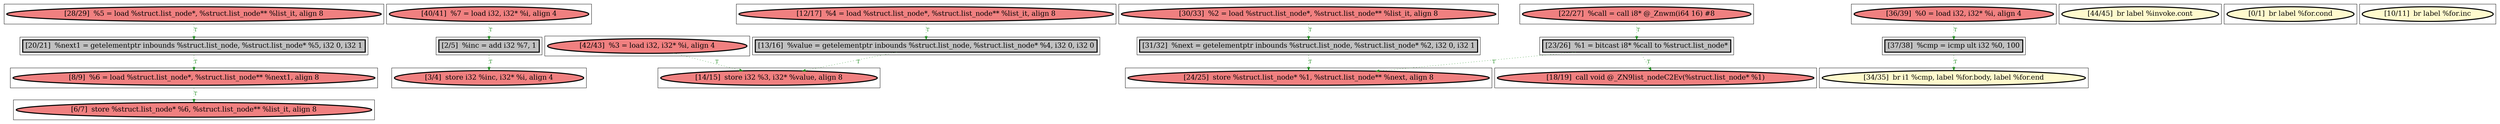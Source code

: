 
digraph G {



node885->node890 [style=dotted,color=forestgreen,label="T",fontcolor=forestgreen ]
node873->node882 [style=dotted,color=forestgreen,label="T",fontcolor=forestgreen ]
node875->node874 [style=dotted,color=forestgreen,label="T",fontcolor=forestgreen ]
node894->node876 [style=dotted,color=forestgreen,label="T",fontcolor=forestgreen ]
node884->node887 [style=dotted,color=forestgreen,label="T",fontcolor=forestgreen ]
node887->node889 [style=dotted,color=forestgreen,label="T",fontcolor=forestgreen ]
node881->node876 [style=dotted,color=forestgreen,label="T",fontcolor=forestgreen ]
node886->node888 [style=dotted,color=forestgreen,label="T",fontcolor=forestgreen ]
node888->node893 [style=dotted,color=forestgreen,label="T",fontcolor=forestgreen ]
node880->node873 [style=dotted,color=forestgreen,label="T",fontcolor=forestgreen ]
node892->node894 [style=dotted,color=forestgreen,label="T",fontcolor=forestgreen ]
node879->node883 [style=dotted,color=forestgreen,label="T",fontcolor=forestgreen ]
node888->node889 [style=dotted,color=forestgreen,label="T",fontcolor=forestgreen ]
node890->node875 [style=dotted,color=forestgreen,label="T",fontcolor=forestgreen ]
node878->node879 [style=dotted,color=forestgreen,label="T",fontcolor=forestgreen ]


subgraph cluster22 {


node894 [penwidth=3.0,fontsize=20,fillcolor=grey,label="[13/16]  %value = getelementptr inbounds %struct.list_node, %struct.list_node* %4, i32 0, i32 0",shape=rectangle,style=filled ]



}

subgraph cluster20 {


node892 [penwidth=3.0,fontsize=20,fillcolor=lightcoral,label="[12/17]  %4 = load %struct.list_node*, %struct.list_node** %list_it, align 8",shape=ellipse,style=filled ]



}

subgraph cluster18 {


node890 [penwidth=3.0,fontsize=20,fillcolor=grey,label="[20/21]  %next1 = getelementptr inbounds %struct.list_node, %struct.list_node* %5, i32 0, i32 1",shape=rectangle,style=filled ]



}

subgraph cluster16 {


node888 [penwidth=3.0,fontsize=20,fillcolor=grey,label="[23/26]  %1 = bitcast i8* %call to %struct.list_node*",shape=rectangle,style=filled ]



}

subgraph cluster17 {


node889 [penwidth=3.0,fontsize=20,fillcolor=lightcoral,label="[24/25]  store %struct.list_node* %1, %struct.list_node** %next, align 8",shape=ellipse,style=filled ]



}

subgraph cluster4 {


node876 [penwidth=3.0,fontsize=20,fillcolor=lightcoral,label="[14/15]  store i32 %3, i32* %value, align 8",shape=ellipse,style=filled ]



}

subgraph cluster3 {


node875 [penwidth=3.0,fontsize=20,fillcolor=lightcoral,label="[8/9]  %6 = load %struct.list_node*, %struct.list_node** %next1, align 8",shape=ellipse,style=filled ]



}

subgraph cluster2 {


node874 [penwidth=3.0,fontsize=20,fillcolor=lightcoral,label="[6/7]  store %struct.list_node* %6, %struct.list_node** %list_it, align 8",shape=ellipse,style=filled ]



}

subgraph cluster1 {


node873 [penwidth=3.0,fontsize=20,fillcolor=grey,label="[2/5]  %inc = add i32 %7, 1",shape=rectangle,style=filled ]



}

subgraph cluster12 {


node884 [penwidth=3.0,fontsize=20,fillcolor=lightcoral,label="[30/33]  %2 = load %struct.list_node*, %struct.list_node** %list_it, align 8",shape=ellipse,style=filled ]



}

subgraph cluster5 {


node877 [penwidth=3.0,fontsize=20,fillcolor=lemonchiffon,label="[44/45]  br label %invoke.cont",shape=ellipse,style=filled ]



}

subgraph cluster0 {


node872 [penwidth=3.0,fontsize=20,fillcolor=lemonchiffon,label="[0/1]  br label %for.cond",shape=ellipse,style=filled ]



}

subgraph cluster6 {


node878 [penwidth=3.0,fontsize=20,fillcolor=lightcoral,label="[36/39]  %0 = load i32, i32* %i, align 4",shape=ellipse,style=filled ]



}

subgraph cluster14 {


node886 [penwidth=3.0,fontsize=20,fillcolor=lightcoral,label="[22/27]  %call = call i8* @_Znwm(i64 16) #8",shape=ellipse,style=filled ]



}

subgraph cluster7 {


node879 [penwidth=3.0,fontsize=20,fillcolor=grey,label="[37/38]  %cmp = icmp ult i32 %0, 100",shape=rectangle,style=filled ]



}

subgraph cluster8 {


node880 [penwidth=3.0,fontsize=20,fillcolor=lightcoral,label="[40/41]  %7 = load i32, i32* %i, align 4",shape=ellipse,style=filled ]



}

subgraph cluster21 {


node893 [penwidth=3.0,fontsize=20,fillcolor=lightcoral,label="[18/19]  call void @_ZN9list_nodeC2Ev(%struct.list_node* %1)",shape=ellipse,style=filled ]



}

subgraph cluster9 {


node881 [penwidth=3.0,fontsize=20,fillcolor=lightcoral,label="[42/43]  %3 = load i32, i32* %i, align 4",shape=ellipse,style=filled ]



}

subgraph cluster19 {


node891 [penwidth=3.0,fontsize=20,fillcolor=lemonchiffon,label="[10/11]  br label %for.inc",shape=ellipse,style=filled ]



}

subgraph cluster10 {


node882 [penwidth=3.0,fontsize=20,fillcolor=lightcoral,label="[3/4]  store i32 %inc, i32* %i, align 4",shape=ellipse,style=filled ]



}

subgraph cluster11 {


node883 [penwidth=3.0,fontsize=20,fillcolor=lemonchiffon,label="[34/35]  br i1 %cmp, label %for.body, label %for.end",shape=ellipse,style=filled ]



}

subgraph cluster13 {


node885 [penwidth=3.0,fontsize=20,fillcolor=lightcoral,label="[28/29]  %5 = load %struct.list_node*, %struct.list_node** %list_it, align 8",shape=ellipse,style=filled ]



}

subgraph cluster15 {


node887 [penwidth=3.0,fontsize=20,fillcolor=grey,label="[31/32]  %next = getelementptr inbounds %struct.list_node, %struct.list_node* %2, i32 0, i32 1",shape=rectangle,style=filled ]



}

}
